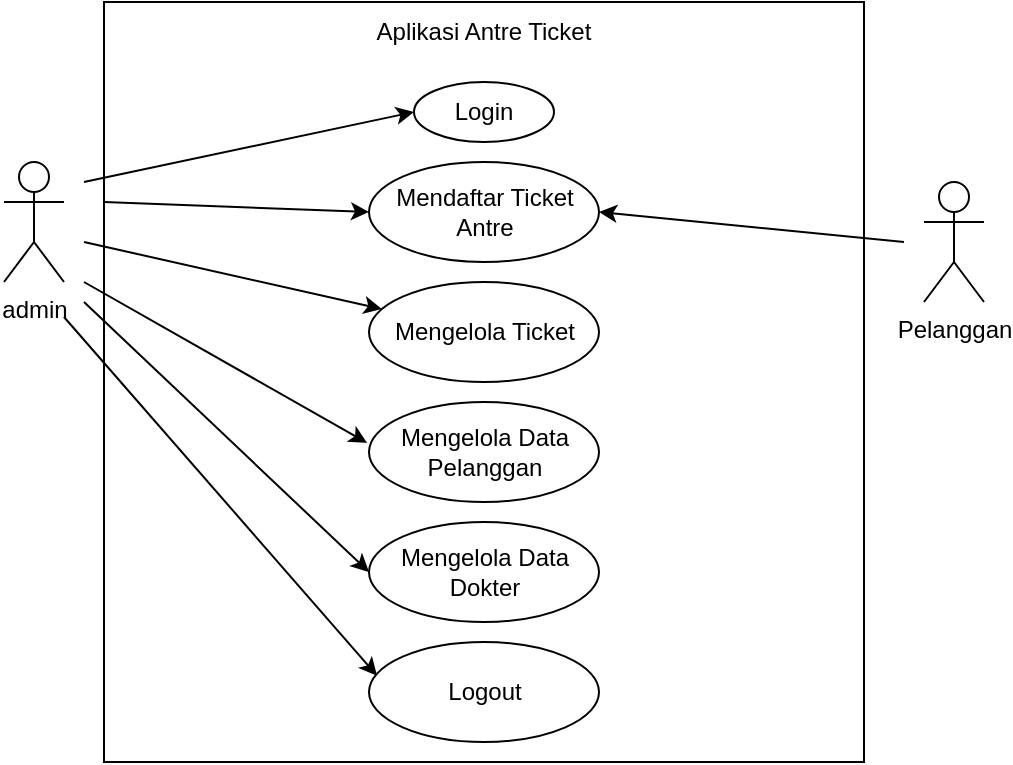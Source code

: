 <mxfile version="23.1.5" type="device">
  <diagram name="Page-1" id="ixJaoR78EGxp6nqWL-x5">
    <mxGraphModel dx="567" dy="296" grid="1" gridSize="10" guides="1" tooltips="1" connect="1" arrows="1" fold="1" page="1" pageScale="1" pageWidth="850" pageHeight="1100" math="0" shadow="0">
      <root>
        <mxCell id="0" />
        <mxCell id="1" parent="0" />
        <mxCell id="Hyh_rJkvXiW8YJRngygw-1" value="admin" style="shape=umlActor;verticalLabelPosition=bottom;verticalAlign=top;html=1;outlineConnect=0;" vertex="1" parent="1">
          <mxGeometry x="200" y="280" width="30" height="60" as="geometry" />
        </mxCell>
        <mxCell id="Hyh_rJkvXiW8YJRngygw-2" value="Pelanggan" style="shape=umlActor;verticalLabelPosition=bottom;verticalAlign=top;html=1;outlineConnect=0;" vertex="1" parent="1">
          <mxGeometry x="660" y="290" width="30" height="60" as="geometry" />
        </mxCell>
        <mxCell id="Hyh_rJkvXiW8YJRngygw-3" value="" style="whiteSpace=wrap;html=1;aspect=fixed;" vertex="1" parent="1">
          <mxGeometry x="250" y="200" width="380" height="380" as="geometry" />
        </mxCell>
        <mxCell id="Hyh_rJkvXiW8YJRngygw-4" value="Aplikasi Antre Ticket" style="text;html=1;align=center;verticalAlign=middle;whiteSpace=wrap;rounded=0;" vertex="1" parent="1">
          <mxGeometry x="375" y="200" width="130" height="30" as="geometry" />
        </mxCell>
        <mxCell id="Hyh_rJkvXiW8YJRngygw-5" value="Mendaftar Ticket Antre" style="ellipse;whiteSpace=wrap;html=1;" vertex="1" parent="1">
          <mxGeometry x="382.5" y="280" width="115" height="50" as="geometry" />
        </mxCell>
        <mxCell id="Hyh_rJkvXiW8YJRngygw-7" value="Login" style="ellipse;whiteSpace=wrap;html=1;" vertex="1" parent="1">
          <mxGeometry x="405" y="240" width="70" height="30" as="geometry" />
        </mxCell>
        <mxCell id="Hyh_rJkvXiW8YJRngygw-8" value="Mengelola Ticket" style="ellipse;whiteSpace=wrap;html=1;" vertex="1" parent="1">
          <mxGeometry x="382.5" y="340" width="115" height="50" as="geometry" />
        </mxCell>
        <mxCell id="Hyh_rJkvXiW8YJRngygw-9" value="Mengelola Data Pelanggan" style="ellipse;whiteSpace=wrap;html=1;" vertex="1" parent="1">
          <mxGeometry x="382.5" y="400" width="115" height="50" as="geometry" />
        </mxCell>
        <mxCell id="Hyh_rJkvXiW8YJRngygw-10" value="Mengelola Data Dokter" style="ellipse;whiteSpace=wrap;html=1;" vertex="1" parent="1">
          <mxGeometry x="382.5" y="460" width="115" height="50" as="geometry" />
        </mxCell>
        <mxCell id="Hyh_rJkvXiW8YJRngygw-11" value="Logout" style="ellipse;whiteSpace=wrap;html=1;" vertex="1" parent="1">
          <mxGeometry x="382.5" y="520" width="115" height="50" as="geometry" />
        </mxCell>
        <mxCell id="Hyh_rJkvXiW8YJRngygw-12" value="" style="endArrow=classic;html=1;rounded=0;entryX=0;entryY=0.5;entryDx=0;entryDy=0;" edge="1" parent="1" target="Hyh_rJkvXiW8YJRngygw-7">
          <mxGeometry width="50" height="50" relative="1" as="geometry">
            <mxPoint x="240" y="290" as="sourcePoint" />
            <mxPoint x="490" y="330" as="targetPoint" />
          </mxGeometry>
        </mxCell>
        <mxCell id="Hyh_rJkvXiW8YJRngygw-13" value="" style="endArrow=classic;html=1;rounded=0;entryX=0;entryY=0.5;entryDx=0;entryDy=0;" edge="1" parent="1" target="Hyh_rJkvXiW8YJRngygw-5">
          <mxGeometry width="50" height="50" relative="1" as="geometry">
            <mxPoint x="250" y="300" as="sourcePoint" />
            <mxPoint x="415" y="265" as="targetPoint" />
          </mxGeometry>
        </mxCell>
        <mxCell id="Hyh_rJkvXiW8YJRngygw-14" value="" style="endArrow=classic;html=1;rounded=0;" edge="1" parent="1" target="Hyh_rJkvXiW8YJRngygw-8">
          <mxGeometry width="50" height="50" relative="1" as="geometry">
            <mxPoint x="240" y="320" as="sourcePoint" />
            <mxPoint x="393" y="315" as="targetPoint" />
          </mxGeometry>
        </mxCell>
        <mxCell id="Hyh_rJkvXiW8YJRngygw-15" value="" style="endArrow=classic;html=1;rounded=0;entryX=-0.008;entryY=0.409;entryDx=0;entryDy=0;entryPerimeter=0;" edge="1" parent="1" target="Hyh_rJkvXiW8YJRngygw-9">
          <mxGeometry width="50" height="50" relative="1" as="geometry">
            <mxPoint x="240" y="340" as="sourcePoint" />
            <mxPoint x="399" y="364" as="targetPoint" />
          </mxGeometry>
        </mxCell>
        <mxCell id="Hyh_rJkvXiW8YJRngygw-16" value="" style="endArrow=classic;html=1;rounded=0;entryX=0;entryY=0.5;entryDx=0;entryDy=0;" edge="1" parent="1" target="Hyh_rJkvXiW8YJRngygw-10">
          <mxGeometry width="50" height="50" relative="1" as="geometry">
            <mxPoint x="240" y="350" as="sourcePoint" />
            <mxPoint x="392" y="430" as="targetPoint" />
          </mxGeometry>
        </mxCell>
        <mxCell id="Hyh_rJkvXiW8YJRngygw-17" value="" style="endArrow=classic;html=1;rounded=0;entryX=0.035;entryY=0.337;entryDx=0;entryDy=0;entryPerimeter=0;" edge="1" parent="1" target="Hyh_rJkvXiW8YJRngygw-11">
          <mxGeometry width="50" height="50" relative="1" as="geometry">
            <mxPoint x="230" y="357.5" as="sourcePoint" />
            <mxPoint x="363" y="492.5" as="targetPoint" />
          </mxGeometry>
        </mxCell>
        <mxCell id="Hyh_rJkvXiW8YJRngygw-18" value="" style="endArrow=classic;html=1;rounded=0;entryX=1;entryY=0.5;entryDx=0;entryDy=0;" edge="1" parent="1" target="Hyh_rJkvXiW8YJRngygw-5">
          <mxGeometry width="50" height="50" relative="1" as="geometry">
            <mxPoint x="650" y="320" as="sourcePoint" />
            <mxPoint x="393" y="495" as="targetPoint" />
          </mxGeometry>
        </mxCell>
      </root>
    </mxGraphModel>
  </diagram>
</mxfile>
